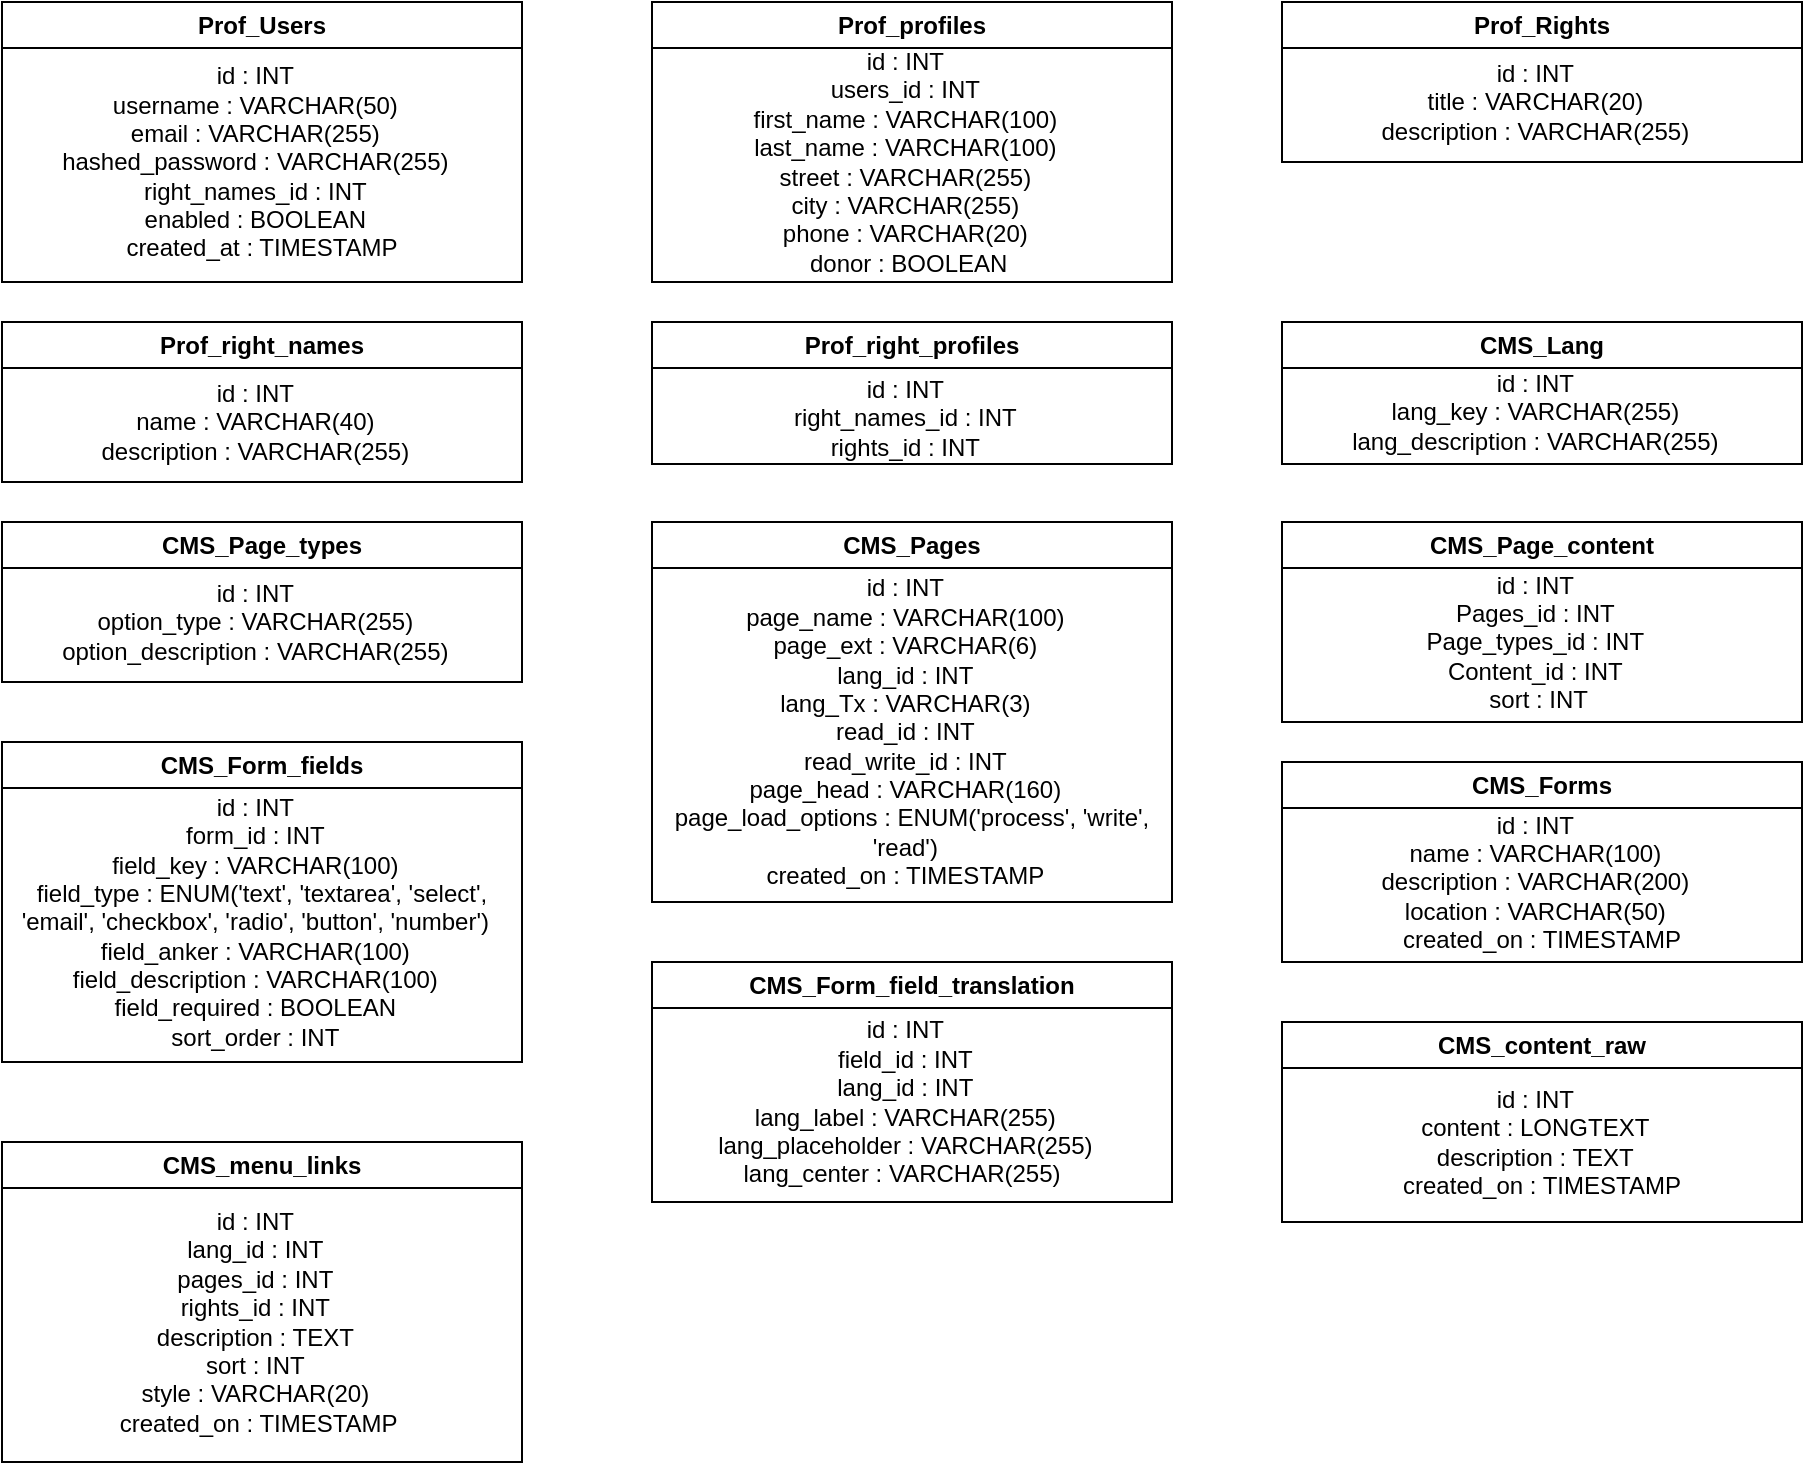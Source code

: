 <mxfile version="28.2.1">
  <diagram name="Pagina-1" id="7ErkQaEndvJFLe4ZZqpj">
    <mxGraphModel dx="1418" dy="786" grid="1" gridSize="10" guides="1" tooltips="1" connect="1" arrows="1" fold="1" page="1" pageScale="1" pageWidth="1169" pageHeight="827" math="0" shadow="0">
      <root>
        <mxCell id="0" />
        <mxCell id="1" parent="0" />
        <mxCell id="OcT6pale5q3MP4wA5Yij-4" value="Prof_Users" style="swimlane;whiteSpace=wrap;html=1;" vertex="1" parent="1">
          <mxGeometry x="40" y="40" width="260" height="140" as="geometry" />
        </mxCell>
        <mxCell id="OcT6pale5q3MP4wA5Yij-7" value="id : INT&amp;nbsp;&amp;nbsp;&lt;br&gt;username : VARCHAR(50)&amp;nbsp;&amp;nbsp;&lt;br&gt;email : VARCHAR(255)&amp;nbsp;&amp;nbsp;&lt;br&gt;hashed_password : VARCHAR(255)&amp;nbsp;&amp;nbsp;&lt;br&gt;right_names_id : INT&amp;nbsp;&amp;nbsp;&lt;br&gt;enabled : BOOLEAN&amp;nbsp;&amp;nbsp;&lt;br&gt;created_at : TIMESTAMP" style="text;html=1;align=center;verticalAlign=middle;whiteSpace=wrap;rounded=0;" vertex="1" parent="OcT6pale5q3MP4wA5Yij-4">
          <mxGeometry y="20" width="260" height="120" as="geometry" />
        </mxCell>
        <mxCell id="OcT6pale5q3MP4wA5Yij-8" value="&lt;div&gt;Prof_profiles&lt;/div&gt;" style="swimlane;whiteSpace=wrap;html=1;" vertex="1" parent="1">
          <mxGeometry x="365" y="40" width="260" height="140" as="geometry" />
        </mxCell>
        <mxCell id="OcT6pale5q3MP4wA5Yij-9" value="&lt;div&gt;id : INT&amp;nbsp;&amp;nbsp;&lt;/div&gt;&lt;div&gt;users_id : INT&amp;nbsp;&amp;nbsp;&lt;/div&gt;&lt;div&gt;first_name : VARCHAR(100)&amp;nbsp;&amp;nbsp;&lt;/div&gt;&lt;div&gt;last_name : VARCHAR(100)&amp;nbsp;&amp;nbsp;&lt;/div&gt;&lt;div&gt;street : VARCHAR(255)&amp;nbsp;&amp;nbsp;&lt;/div&gt;&lt;div&gt;city : VARCHAR(255)&amp;nbsp;&amp;nbsp;&lt;/div&gt;&lt;div&gt;phone : VARCHAR(20)&amp;nbsp;&amp;nbsp;&lt;/div&gt;&lt;div&gt;donor : BOOLEAN&amp;nbsp;&lt;/div&gt;" style="text;html=1;align=center;verticalAlign=middle;whiteSpace=wrap;rounded=0;" vertex="1" parent="OcT6pale5q3MP4wA5Yij-8">
          <mxGeometry y="20" width="260" height="120" as="geometry" />
        </mxCell>
        <mxCell id="OcT6pale5q3MP4wA5Yij-11" value="&lt;div&gt;Prof_Rights&lt;/div&gt;" style="swimlane;whiteSpace=wrap;html=1;" vertex="1" parent="1">
          <mxGeometry x="680" y="40" width="260" height="80" as="geometry" />
        </mxCell>
        <mxCell id="OcT6pale5q3MP4wA5Yij-12" value="&lt;div&gt;id : INT&amp;nbsp;&amp;nbsp;&lt;/div&gt;&lt;div&gt;title : VARCHAR(20)&amp;nbsp;&amp;nbsp;&lt;/div&gt;&lt;div&gt;description : VARCHAR(255)&amp;nbsp;&amp;nbsp;&lt;/div&gt;" style="text;html=1;align=center;verticalAlign=middle;whiteSpace=wrap;rounded=0;" vertex="1" parent="OcT6pale5q3MP4wA5Yij-11">
          <mxGeometry y="20" width="260" height="60" as="geometry" />
        </mxCell>
        <mxCell id="OcT6pale5q3MP4wA5Yij-13" value="&lt;div&gt;Prof_right_names&lt;/div&gt;" style="swimlane;whiteSpace=wrap;html=1;" vertex="1" parent="1">
          <mxGeometry x="40" y="200" width="260" height="80" as="geometry" />
        </mxCell>
        <mxCell id="OcT6pale5q3MP4wA5Yij-14" value="&lt;div&gt;id : INT&amp;nbsp;&amp;nbsp;&lt;/div&gt;&lt;div&gt;name : VARCHAR(40)&amp;nbsp;&amp;nbsp;&lt;/div&gt;&lt;div&gt;description : VARCHAR(255)&amp;nbsp;&amp;nbsp;&lt;/div&gt;" style="text;html=1;align=center;verticalAlign=middle;whiteSpace=wrap;rounded=0;" vertex="1" parent="OcT6pale5q3MP4wA5Yij-13">
          <mxGeometry y="20" width="260" height="60" as="geometry" />
        </mxCell>
        <mxCell id="OcT6pale5q3MP4wA5Yij-15" value="&lt;div&gt;Prof_right_profiles&lt;/div&gt;" style="swimlane;whiteSpace=wrap;html=1;" vertex="1" parent="1">
          <mxGeometry x="365" y="200" width="260" height="71" as="geometry" />
        </mxCell>
        <mxCell id="OcT6pale5q3MP4wA5Yij-16" value="&lt;div&gt;id : INT&amp;nbsp;&amp;nbsp;&lt;/div&gt;&lt;div&gt;right_names_id : INT&amp;nbsp;&amp;nbsp;&lt;/div&gt;&lt;div&gt;rights_id : INT&amp;nbsp;&amp;nbsp;&lt;/div&gt;&lt;div&gt;&lt;br&gt;&lt;/div&gt;" style="text;html=1;align=center;verticalAlign=middle;whiteSpace=wrap;rounded=0;" vertex="1" parent="OcT6pale5q3MP4wA5Yij-15">
          <mxGeometry y="20" width="260" height="70" as="geometry" />
        </mxCell>
        <mxCell id="OcT6pale5q3MP4wA5Yij-17" value="&lt;div&gt;CMS_Lang&lt;/div&gt;" style="swimlane;whiteSpace=wrap;html=1;" vertex="1" parent="1">
          <mxGeometry x="680" y="200" width="260" height="71" as="geometry" />
        </mxCell>
        <mxCell id="OcT6pale5q3MP4wA5Yij-18" value="&lt;div&gt;&lt;div&gt;id : INT&amp;nbsp;&amp;nbsp;&lt;/div&gt;&lt;div&gt;lang_key : VARCHAR(255)&amp;nbsp;&amp;nbsp;&lt;/div&gt;&lt;div&gt;lang_description : VARCHAR(255)&amp;nbsp;&amp;nbsp;&lt;/div&gt;&lt;/div&gt;" style="text;html=1;align=center;verticalAlign=middle;whiteSpace=wrap;rounded=0;" vertex="1" parent="OcT6pale5q3MP4wA5Yij-17">
          <mxGeometry y="20" width="260" height="50" as="geometry" />
        </mxCell>
        <mxCell id="OcT6pale5q3MP4wA5Yij-19" value="&lt;div&gt;CMS_Page_types&lt;/div&gt;" style="swimlane;whiteSpace=wrap;html=1;" vertex="1" parent="1">
          <mxGeometry x="40" y="300" width="260" height="80" as="geometry" />
        </mxCell>
        <mxCell id="OcT6pale5q3MP4wA5Yij-20" value="&lt;div&gt;id : INT&amp;nbsp;&amp;nbsp;&lt;/div&gt;&lt;div&gt;option_type : VARCHAR(255)&amp;nbsp;&amp;nbsp;&lt;/div&gt;&lt;div&gt;option_description : VARCHAR(255)&amp;nbsp;&amp;nbsp;&lt;/div&gt;" style="text;html=1;align=center;verticalAlign=middle;whiteSpace=wrap;rounded=0;" vertex="1" parent="OcT6pale5q3MP4wA5Yij-19">
          <mxGeometry y="20" width="260" height="60" as="geometry" />
        </mxCell>
        <mxCell id="OcT6pale5q3MP4wA5Yij-21" value="&lt;div&gt;CMS_Pages&lt;/div&gt;" style="swimlane;whiteSpace=wrap;html=1;" vertex="1" parent="1">
          <mxGeometry x="365" y="300" width="260" height="190" as="geometry" />
        </mxCell>
        <mxCell id="OcT6pale5q3MP4wA5Yij-22" value="&lt;div&gt;id : INT&amp;nbsp;&amp;nbsp;&lt;/div&gt;&lt;div&gt;page_name : VARCHAR(100)&amp;nbsp;&amp;nbsp;&lt;/div&gt;&lt;div&gt;page_ext : VARCHAR(6)&amp;nbsp;&amp;nbsp;&lt;/div&gt;&lt;div&gt;lang_id : INT&amp;nbsp;&amp;nbsp;&lt;/div&gt;&lt;div&gt;lang_Tx : VARCHAR(3)&amp;nbsp;&amp;nbsp;&lt;/div&gt;&lt;div&gt;read_id : INT&amp;nbsp;&amp;nbsp;&lt;/div&gt;&lt;div&gt;read_write_id : INT&amp;nbsp;&amp;nbsp;&lt;/div&gt;&lt;div&gt;page_head : VARCHAR(160)&amp;nbsp;&amp;nbsp;&lt;/div&gt;&lt;div&gt;page_load_options : ENUM(&#39;process&#39;, &#39;write&#39;, &#39;read&#39;)&amp;nbsp;&amp;nbsp;&lt;/div&gt;&lt;div&gt;created_on : TIMESTAMP&amp;nbsp;&amp;nbsp;&lt;/div&gt;" style="text;html=1;align=center;verticalAlign=middle;whiteSpace=wrap;rounded=0;" vertex="1" parent="OcT6pale5q3MP4wA5Yij-21">
          <mxGeometry y="20" width="260" height="170" as="geometry" />
        </mxCell>
        <mxCell id="OcT6pale5q3MP4wA5Yij-23" value="&lt;div&gt;CMS_Page_content&lt;/div&gt;" style="swimlane;whiteSpace=wrap;html=1;" vertex="1" parent="1">
          <mxGeometry x="680" y="300" width="260" height="100" as="geometry" />
        </mxCell>
        <mxCell id="OcT6pale5q3MP4wA5Yij-24" value="&lt;div&gt;id : INT&amp;nbsp;&amp;nbsp;&lt;/div&gt;&lt;div&gt;Pages_id : INT&amp;nbsp;&amp;nbsp;&lt;/div&gt;&lt;div&gt;Page_types_id : INT&amp;nbsp;&amp;nbsp;&lt;/div&gt;&lt;div&gt;Content_id : INT&amp;nbsp;&amp;nbsp;&lt;/div&gt;&lt;div&gt;sort : INT&amp;nbsp;&lt;/div&gt;" style="text;html=1;align=center;verticalAlign=middle;whiteSpace=wrap;rounded=0;" vertex="1" parent="OcT6pale5q3MP4wA5Yij-23">
          <mxGeometry y="20" width="260" height="80" as="geometry" />
        </mxCell>
        <mxCell id="OcT6pale5q3MP4wA5Yij-25" value="&lt;div&gt;CMS_Forms&lt;/div&gt;" style="swimlane;whiteSpace=wrap;html=1;" vertex="1" parent="1">
          <mxGeometry x="680" y="420" width="260" height="100" as="geometry" />
        </mxCell>
        <mxCell id="OcT6pale5q3MP4wA5Yij-26" value="&lt;div&gt;id : INT&amp;nbsp;&amp;nbsp;&lt;/div&gt;&lt;div&gt;name : VARCHAR(100)&amp;nbsp;&amp;nbsp;&lt;/div&gt;&lt;div&gt;description : VARCHAR(200)&amp;nbsp;&amp;nbsp;&lt;/div&gt;&lt;div&gt;location : VARCHAR(50)&amp;nbsp;&amp;nbsp;&lt;/div&gt;&lt;div&gt;created_on : TIMESTAMP&lt;/div&gt;" style="text;html=1;align=center;verticalAlign=middle;whiteSpace=wrap;rounded=0;" vertex="1" parent="OcT6pale5q3MP4wA5Yij-25">
          <mxGeometry y="20" width="260" height="80" as="geometry" />
        </mxCell>
        <mxCell id="OcT6pale5q3MP4wA5Yij-27" value="&lt;div&gt;CMS_Form_fields&lt;/div&gt;" style="swimlane;whiteSpace=wrap;html=1;" vertex="1" parent="1">
          <mxGeometry x="40" y="410" width="260" height="160" as="geometry" />
        </mxCell>
        <mxCell id="OcT6pale5q3MP4wA5Yij-28" value="&lt;div&gt;id : INT&amp;nbsp;&amp;nbsp;&lt;/div&gt;&lt;div&gt;form_id : INT&amp;nbsp;&amp;nbsp;&lt;/div&gt;&lt;div&gt;field_key : VARCHAR(100)&amp;nbsp;&amp;nbsp;&lt;/div&gt;&lt;div&gt;field_type : ENUM(&#39;text&#39;, &#39;textarea&#39;, &#39;select&#39;, &#39;email&#39;, &#39;checkbox&#39;, &#39;radio&#39;, &#39;button&#39;, &#39;number&#39;)&amp;nbsp;&amp;nbsp;&lt;/div&gt;&lt;div&gt;field_anker : VARCHAR(100)&amp;nbsp;&amp;nbsp;&lt;/div&gt;&lt;div&gt;field_description : VARCHAR(100)&amp;nbsp;&amp;nbsp;&lt;/div&gt;&lt;div&gt;field_required : BOOLEAN&amp;nbsp;&amp;nbsp;&lt;/div&gt;&lt;div&gt;sort_order : INT&amp;nbsp;&amp;nbsp;&lt;/div&gt;" style="text;html=1;align=center;verticalAlign=middle;whiteSpace=wrap;rounded=0;" vertex="1" parent="OcT6pale5q3MP4wA5Yij-27">
          <mxGeometry y="20" width="260" height="140" as="geometry" />
        </mxCell>
        <mxCell id="OcT6pale5q3MP4wA5Yij-29" value="&lt;div&gt;CMS_Form_field_translation&lt;/div&gt;" style="swimlane;whiteSpace=wrap;html=1;" vertex="1" parent="1">
          <mxGeometry x="365" y="520" width="260" height="120" as="geometry" />
        </mxCell>
        <mxCell id="OcT6pale5q3MP4wA5Yij-30" value="&lt;div&gt;id : INT&amp;nbsp;&amp;nbsp;&lt;/div&gt;&lt;div&gt;field_id : INT&amp;nbsp;&amp;nbsp;&lt;/div&gt;&lt;div&gt;lang_id : INT&amp;nbsp;&amp;nbsp;&lt;/div&gt;&lt;div&gt;lang_label : VARCHAR(255)&amp;nbsp;&amp;nbsp;&lt;/div&gt;&lt;div&gt;lang_placeholder : VARCHAR(255)&amp;nbsp;&amp;nbsp;&lt;/div&gt;&lt;div&gt;lang_center : VARCHAR(255)&amp;nbsp;&amp;nbsp;&lt;span style=&quot;background-color: transparent; color: light-dark(rgb(0, 0, 0), rgb(255, 255, 255));&quot;&gt;&amp;nbsp;&lt;/span&gt;&lt;/div&gt;" style="text;html=1;align=center;verticalAlign=middle;whiteSpace=wrap;rounded=0;" vertex="1" parent="OcT6pale5q3MP4wA5Yij-29">
          <mxGeometry y="20" width="260" height="100" as="geometry" />
        </mxCell>
        <mxCell id="OcT6pale5q3MP4wA5Yij-31" value="&lt;div&gt;CMS_content_raw&lt;/div&gt;" style="swimlane;whiteSpace=wrap;html=1;" vertex="1" parent="1">
          <mxGeometry x="680" y="550" width="260" height="100" as="geometry" />
        </mxCell>
        <mxCell id="OcT6pale5q3MP4wA5Yij-32" value="&lt;div&gt;id : INT&amp;nbsp;&amp;nbsp;&lt;/div&gt;&lt;div&gt;content : LONGTEXT&amp;nbsp;&amp;nbsp;&lt;/div&gt;&lt;div&gt;description : TEXT&amp;nbsp;&amp;nbsp;&lt;/div&gt;&lt;div&gt;created_on : TIMESTAMP&lt;/div&gt;" style="text;html=1;align=center;verticalAlign=middle;whiteSpace=wrap;rounded=0;" vertex="1" parent="OcT6pale5q3MP4wA5Yij-31">
          <mxGeometry y="20" width="260" height="80" as="geometry" />
        </mxCell>
        <mxCell id="OcT6pale5q3MP4wA5Yij-33" value="&lt;div&gt;CMS_menu_links&lt;/div&gt;" style="swimlane;whiteSpace=wrap;html=1;" vertex="1" parent="1">
          <mxGeometry x="40" y="610" width="260" height="160" as="geometry" />
        </mxCell>
        <mxCell id="OcT6pale5q3MP4wA5Yij-34" value="&lt;div&gt;id : INT&amp;nbsp;&amp;nbsp;&lt;/div&gt;&lt;div&gt;lang_id : INT&amp;nbsp;&amp;nbsp;&lt;/div&gt;&lt;div&gt;pages_id : INT&amp;nbsp;&amp;nbsp;&lt;/div&gt;&lt;div&gt;rights_id : INT&amp;nbsp;&amp;nbsp;&lt;/div&gt;&lt;div&gt;description : TEXT&amp;nbsp;&amp;nbsp;&lt;/div&gt;&lt;div&gt;sort : INT&amp;nbsp;&amp;nbsp;&lt;/div&gt;&lt;div&gt;style : VARCHAR(20)&amp;nbsp;&amp;nbsp;&lt;/div&gt;&lt;div&gt;created_on : TIMESTAMP&amp;nbsp;&lt;/div&gt;" style="text;html=1;align=center;verticalAlign=middle;whiteSpace=wrap;rounded=0;" vertex="1" parent="OcT6pale5q3MP4wA5Yij-33">
          <mxGeometry y="20" width="260" height="140" as="geometry" />
        </mxCell>
      </root>
    </mxGraphModel>
  </diagram>
</mxfile>
